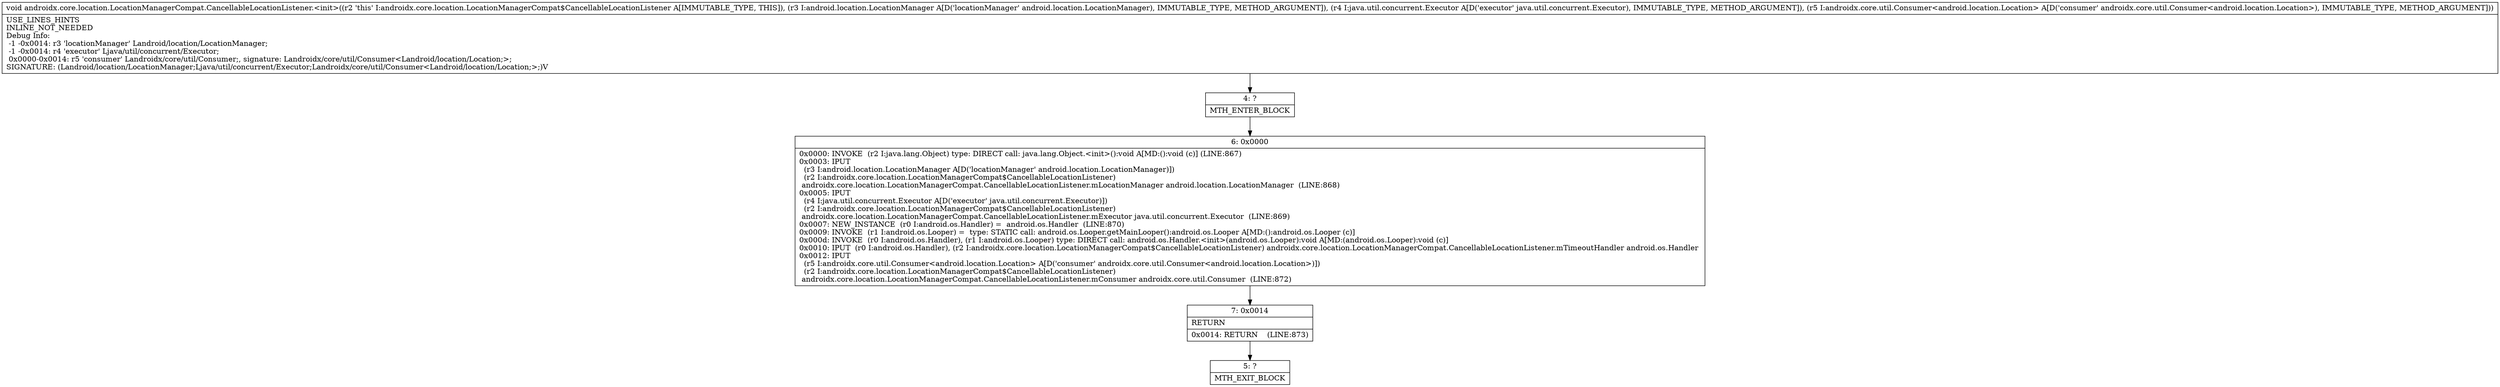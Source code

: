 digraph "CFG forandroidx.core.location.LocationManagerCompat.CancellableLocationListener.\<init\>(Landroid\/location\/LocationManager;Ljava\/util\/concurrent\/Executor;Landroidx\/core\/util\/Consumer;)V" {
Node_4 [shape=record,label="{4\:\ ?|MTH_ENTER_BLOCK\l}"];
Node_6 [shape=record,label="{6\:\ 0x0000|0x0000: INVOKE  (r2 I:java.lang.Object) type: DIRECT call: java.lang.Object.\<init\>():void A[MD:():void (c)] (LINE:867)\l0x0003: IPUT  \l  (r3 I:android.location.LocationManager A[D('locationManager' android.location.LocationManager)])\l  (r2 I:androidx.core.location.LocationManagerCompat$CancellableLocationListener)\l androidx.core.location.LocationManagerCompat.CancellableLocationListener.mLocationManager android.location.LocationManager  (LINE:868)\l0x0005: IPUT  \l  (r4 I:java.util.concurrent.Executor A[D('executor' java.util.concurrent.Executor)])\l  (r2 I:androidx.core.location.LocationManagerCompat$CancellableLocationListener)\l androidx.core.location.LocationManagerCompat.CancellableLocationListener.mExecutor java.util.concurrent.Executor  (LINE:869)\l0x0007: NEW_INSTANCE  (r0 I:android.os.Handler) =  android.os.Handler  (LINE:870)\l0x0009: INVOKE  (r1 I:android.os.Looper) =  type: STATIC call: android.os.Looper.getMainLooper():android.os.Looper A[MD:():android.os.Looper (c)]\l0x000d: INVOKE  (r0 I:android.os.Handler), (r1 I:android.os.Looper) type: DIRECT call: android.os.Handler.\<init\>(android.os.Looper):void A[MD:(android.os.Looper):void (c)]\l0x0010: IPUT  (r0 I:android.os.Handler), (r2 I:androidx.core.location.LocationManagerCompat$CancellableLocationListener) androidx.core.location.LocationManagerCompat.CancellableLocationListener.mTimeoutHandler android.os.Handler \l0x0012: IPUT  \l  (r5 I:androidx.core.util.Consumer\<android.location.Location\> A[D('consumer' androidx.core.util.Consumer\<android.location.Location\>)])\l  (r2 I:androidx.core.location.LocationManagerCompat$CancellableLocationListener)\l androidx.core.location.LocationManagerCompat.CancellableLocationListener.mConsumer androidx.core.util.Consumer  (LINE:872)\l}"];
Node_7 [shape=record,label="{7\:\ 0x0014|RETURN\l|0x0014: RETURN    (LINE:873)\l}"];
Node_5 [shape=record,label="{5\:\ ?|MTH_EXIT_BLOCK\l}"];
MethodNode[shape=record,label="{void androidx.core.location.LocationManagerCompat.CancellableLocationListener.\<init\>((r2 'this' I:androidx.core.location.LocationManagerCompat$CancellableLocationListener A[IMMUTABLE_TYPE, THIS]), (r3 I:android.location.LocationManager A[D('locationManager' android.location.LocationManager), IMMUTABLE_TYPE, METHOD_ARGUMENT]), (r4 I:java.util.concurrent.Executor A[D('executor' java.util.concurrent.Executor), IMMUTABLE_TYPE, METHOD_ARGUMENT]), (r5 I:androidx.core.util.Consumer\<android.location.Location\> A[D('consumer' androidx.core.util.Consumer\<android.location.Location\>), IMMUTABLE_TYPE, METHOD_ARGUMENT]))  | USE_LINES_HINTS\lINLINE_NOT_NEEDED\lDebug Info:\l  \-1 \-0x0014: r3 'locationManager' Landroid\/location\/LocationManager;\l  \-1 \-0x0014: r4 'executor' Ljava\/util\/concurrent\/Executor;\l  0x0000\-0x0014: r5 'consumer' Landroidx\/core\/util\/Consumer;, signature: Landroidx\/core\/util\/Consumer\<Landroid\/location\/Location;\>;\lSIGNATURE: (Landroid\/location\/LocationManager;Ljava\/util\/concurrent\/Executor;Landroidx\/core\/util\/Consumer\<Landroid\/location\/Location;\>;)V\l}"];
MethodNode -> Node_4;Node_4 -> Node_6;
Node_6 -> Node_7;
Node_7 -> Node_5;
}

